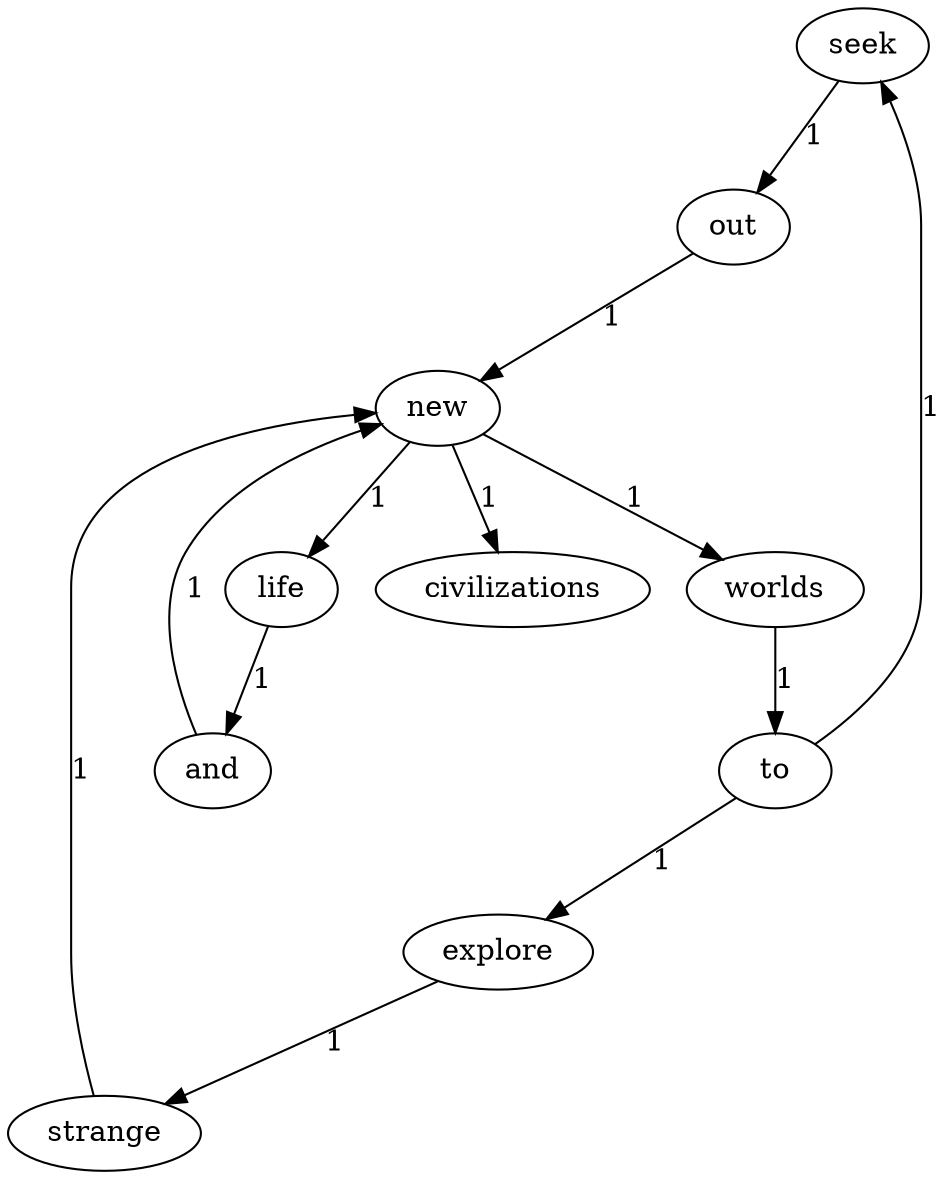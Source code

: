digraph G {
    "seek";
    "life";
    "civilizations";
    "strange";
    "to";
    "and";
    "worlds";
    "explore";
    "new";
    "out";
    "seek" -> "out" [label="1"];
    "life" -> "and" [label="1"];
    "strange" -> "new" [label="1"];
    "to" -> "seek" [label="1"];
    "to" -> "explore" [label="1"];
    "and" -> "new" [label="1"];
    "worlds" -> "to" [label="1"];
    "explore" -> "strange" [label="1"];
    "new" -> "life" [label="1"];
    "new" -> "civilizations" [label="1"];
    "new" -> "worlds" [label="1"];
    "out" -> "new" [label="1"];
}